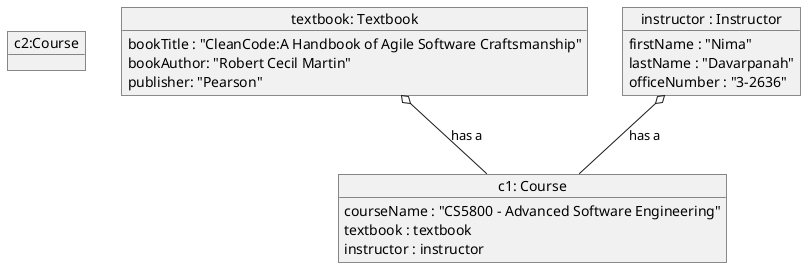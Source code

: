 @startuml
'https://plantuml.com/object-diagram

object "c2:Course" as c2 {
}

object "c1: Course" as course {
    courseName : "CS5800 - Advanced Software Engineering"
    textbook : textbook
    instructor : instructor
}

object "textbook: Textbook" as textbook {
    bookTitle : "CleanCode:A Handbook of Agile Software Craftsmanship"
    bookAuthor: "Robert Cecil Martin"
    publisher: "Pearson"
}

object "instructor : Instructor" as instructor {
    firstName : "Nima"
    lastName : "Davarpanah"
    officeNumber : "3-2636"
}

instructor o-- course : has a
textbook o-- course : has a

@enduml
